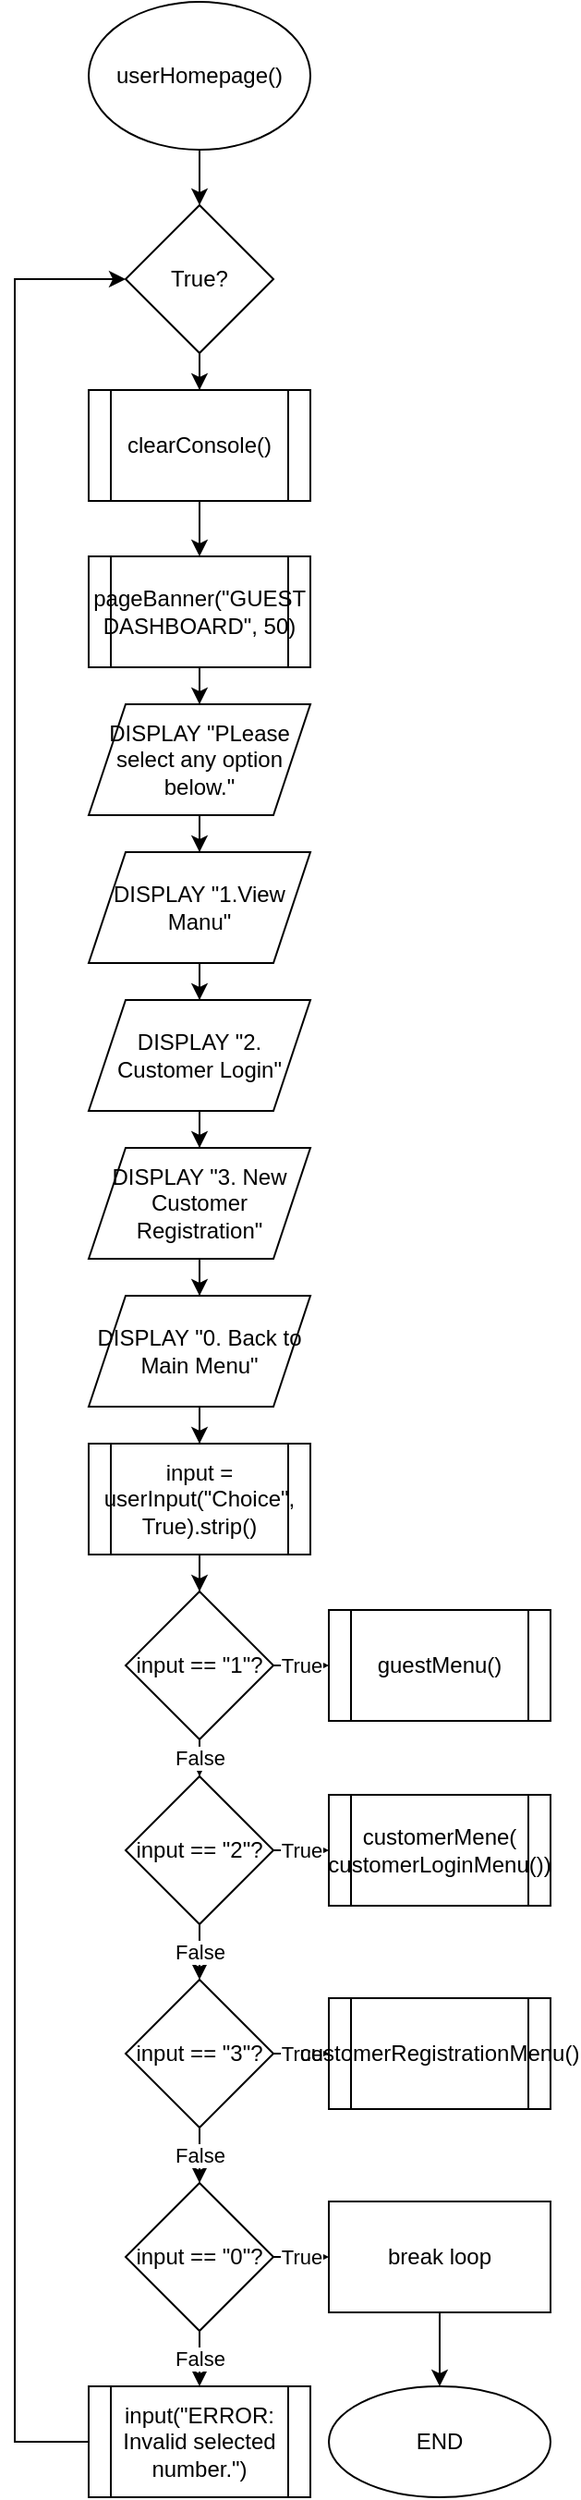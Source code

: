 <mxfile version="14.9.6" type="device" pages="2"><diagram id="gf-ruIw8mc1wIezb4-v9" name="userHomepage()"><mxGraphModel dx="531" dy="360" grid="1" gridSize="10" guides="1" tooltips="1" connect="1" arrows="1" fold="1" page="1" pageScale="1" pageWidth="827" pageHeight="1169" math="0" shadow="0"><root><mxCell id="0"/><mxCell id="1" parent="0"/><mxCell id="kwaRTwL-TUtQJN5kXVOM-30" style="edgeStyle=orthogonalEdgeStyle;rounded=0;orthogonalLoop=1;jettySize=auto;html=1;entryX=0.5;entryY=0;entryDx=0;entryDy=0;" edge="1" parent="1" source="kwaRTwL-TUtQJN5kXVOM-1" target="kwaRTwL-TUtQJN5kXVOM-2"><mxGeometry relative="1" as="geometry"/></mxCell><mxCell id="kwaRTwL-TUtQJN5kXVOM-1" value="userHomepage()" style="ellipse;whiteSpace=wrap;html=1;" vertex="1" parent="1"><mxGeometry x="100" y="80" width="120" height="80" as="geometry"/></mxCell><mxCell id="kwaRTwL-TUtQJN5kXVOM-31" style="edgeStyle=orthogonalEdgeStyle;rounded=0;orthogonalLoop=1;jettySize=auto;html=1;entryX=0.5;entryY=0;entryDx=0;entryDy=0;" edge="1" parent="1" source="kwaRTwL-TUtQJN5kXVOM-2" target="kwaRTwL-TUtQJN5kXVOM-6"><mxGeometry relative="1" as="geometry"/></mxCell><mxCell id="kwaRTwL-TUtQJN5kXVOM-2" value="True?" style="rhombus;whiteSpace=wrap;html=1;" vertex="1" parent="1"><mxGeometry x="120" y="190" width="80" height="80" as="geometry"/></mxCell><mxCell id="kwaRTwL-TUtQJN5kXVOM-32" style="edgeStyle=orthogonalEdgeStyle;rounded=0;orthogonalLoop=1;jettySize=auto;html=1;entryX=0.5;entryY=0;entryDx=0;entryDy=0;" edge="1" parent="1" source="kwaRTwL-TUtQJN5kXVOM-6" target="kwaRTwL-TUtQJN5kXVOM-7"><mxGeometry relative="1" as="geometry"/></mxCell><mxCell id="kwaRTwL-TUtQJN5kXVOM-6" value="clearConsole()" style="shape=process;whiteSpace=wrap;html=1;backgroundOutline=1;" vertex="1" parent="1"><mxGeometry x="100" y="290" width="120" height="60" as="geometry"/></mxCell><mxCell id="kwaRTwL-TUtQJN5kXVOM-33" style="edgeStyle=orthogonalEdgeStyle;rounded=0;orthogonalLoop=1;jettySize=auto;html=1;" edge="1" parent="1" source="kwaRTwL-TUtQJN5kXVOM-7" target="kwaRTwL-TUtQJN5kXVOM-8"><mxGeometry relative="1" as="geometry"/></mxCell><mxCell id="kwaRTwL-TUtQJN5kXVOM-7" value="pageBanner(&quot;GUEST DASHBOARD&quot;, 50)" style="shape=process;whiteSpace=wrap;html=1;backgroundOutline=1;" vertex="1" parent="1"><mxGeometry x="100" y="380" width="120" height="60" as="geometry"/></mxCell><mxCell id="kwaRTwL-TUtQJN5kXVOM-34" style="edgeStyle=orthogonalEdgeStyle;rounded=0;orthogonalLoop=1;jettySize=auto;html=1;entryX=0.5;entryY=0;entryDx=0;entryDy=0;" edge="1" parent="1" source="kwaRTwL-TUtQJN5kXVOM-8" target="kwaRTwL-TUtQJN5kXVOM-9"><mxGeometry relative="1" as="geometry"/></mxCell><mxCell id="kwaRTwL-TUtQJN5kXVOM-8" value="DISPLAY &quot;PLease select any option below.&quot;" style="shape=parallelogram;perimeter=parallelogramPerimeter;whiteSpace=wrap;html=1;fixedSize=1;" vertex="1" parent="1"><mxGeometry x="100" y="460" width="120" height="60" as="geometry"/></mxCell><mxCell id="kwaRTwL-TUtQJN5kXVOM-35" style="edgeStyle=orthogonalEdgeStyle;rounded=0;orthogonalLoop=1;jettySize=auto;html=1;entryX=0.5;entryY=0;entryDx=0;entryDy=0;" edge="1" parent="1" source="kwaRTwL-TUtQJN5kXVOM-9" target="kwaRTwL-TUtQJN5kXVOM-10"><mxGeometry relative="1" as="geometry"/></mxCell><mxCell id="kwaRTwL-TUtQJN5kXVOM-9" value="DISPLAY &quot;1.View Manu&quot;" style="shape=parallelogram;perimeter=parallelogramPerimeter;whiteSpace=wrap;html=1;fixedSize=1;" vertex="1" parent="1"><mxGeometry x="100" y="540" width="120" height="60" as="geometry"/></mxCell><mxCell id="kwaRTwL-TUtQJN5kXVOM-36" style="edgeStyle=orthogonalEdgeStyle;rounded=0;orthogonalLoop=1;jettySize=auto;html=1;" edge="1" parent="1" source="kwaRTwL-TUtQJN5kXVOM-10" target="kwaRTwL-TUtQJN5kXVOM-11"><mxGeometry relative="1" as="geometry"/></mxCell><mxCell id="kwaRTwL-TUtQJN5kXVOM-10" value="DISPLAY &quot;2. Customer Login&quot;" style="shape=parallelogram;perimeter=parallelogramPerimeter;whiteSpace=wrap;html=1;fixedSize=1;" vertex="1" parent="1"><mxGeometry x="100" y="620" width="120" height="60" as="geometry"/></mxCell><mxCell id="kwaRTwL-TUtQJN5kXVOM-37" style="edgeStyle=orthogonalEdgeStyle;rounded=0;orthogonalLoop=1;jettySize=auto;html=1;entryX=0.5;entryY=0;entryDx=0;entryDy=0;" edge="1" parent="1" source="kwaRTwL-TUtQJN5kXVOM-11" target="kwaRTwL-TUtQJN5kXVOM-12"><mxGeometry relative="1" as="geometry"/></mxCell><mxCell id="kwaRTwL-TUtQJN5kXVOM-11" value="DISPLAY &quot;3. New Customer Registration&quot;" style="shape=parallelogram;perimeter=parallelogramPerimeter;whiteSpace=wrap;html=1;fixedSize=1;" vertex="1" parent="1"><mxGeometry x="100" y="700" width="120" height="60" as="geometry"/></mxCell><mxCell id="kwaRTwL-TUtQJN5kXVOM-38" style="edgeStyle=orthogonalEdgeStyle;rounded=0;orthogonalLoop=1;jettySize=auto;html=1;entryX=0.5;entryY=0;entryDx=0;entryDy=0;" edge="1" parent="1" source="kwaRTwL-TUtQJN5kXVOM-12" target="kwaRTwL-TUtQJN5kXVOM-13"><mxGeometry relative="1" as="geometry"/></mxCell><mxCell id="kwaRTwL-TUtQJN5kXVOM-12" value="DISPLAY &quot;0. Back to Main Menu&quot;" style="shape=parallelogram;perimeter=parallelogramPerimeter;whiteSpace=wrap;html=1;fixedSize=1;" vertex="1" parent="1"><mxGeometry x="100" y="780" width="120" height="60" as="geometry"/></mxCell><mxCell id="kwaRTwL-TUtQJN5kXVOM-39" style="edgeStyle=orthogonalEdgeStyle;rounded=0;orthogonalLoop=1;jettySize=auto;html=1;entryX=0.5;entryY=0;entryDx=0;entryDy=0;" edge="1" parent="1" source="kwaRTwL-TUtQJN5kXVOM-13" target="kwaRTwL-TUtQJN5kXVOM-14"><mxGeometry relative="1" as="geometry"/></mxCell><mxCell id="kwaRTwL-TUtQJN5kXVOM-13" value="input = userInput(&quot;Choice&quot;, True).strip()" style="shape=process;whiteSpace=wrap;html=1;backgroundOutline=1;" vertex="1" parent="1"><mxGeometry x="100" y="860" width="120" height="60" as="geometry"/></mxCell><mxCell id="kwaRTwL-TUtQJN5kXVOM-24" value="True" style="edgeStyle=orthogonalEdgeStyle;rounded=0;orthogonalLoop=1;jettySize=auto;html=1;" edge="1" parent="1" source="kwaRTwL-TUtQJN5kXVOM-14" target="kwaRTwL-TUtQJN5kXVOM-18"><mxGeometry relative="1" as="geometry"/></mxCell><mxCell id="kwaRTwL-TUtQJN5kXVOM-40" value="False" style="edgeStyle=orthogonalEdgeStyle;rounded=0;orthogonalLoop=1;jettySize=auto;html=1;entryX=0.5;entryY=0;entryDx=0;entryDy=0;" edge="1" parent="1" source="kwaRTwL-TUtQJN5kXVOM-14" target="kwaRTwL-TUtQJN5kXVOM-15"><mxGeometry relative="1" as="geometry"/></mxCell><mxCell id="kwaRTwL-TUtQJN5kXVOM-14" value="input == &quot;1&quot;?" style="rhombus;whiteSpace=wrap;html=1;" vertex="1" parent="1"><mxGeometry x="120" y="940" width="80" height="80" as="geometry"/></mxCell><mxCell id="kwaRTwL-TUtQJN5kXVOM-25" value="True" style="edgeStyle=orthogonalEdgeStyle;rounded=0;orthogonalLoop=1;jettySize=auto;html=1;entryX=0;entryY=0.5;entryDx=0;entryDy=0;" edge="1" parent="1" source="kwaRTwL-TUtQJN5kXVOM-15" target="kwaRTwL-TUtQJN5kXVOM-19"><mxGeometry relative="1" as="geometry"/></mxCell><mxCell id="kwaRTwL-TUtQJN5kXVOM-41" value="False" style="edgeStyle=orthogonalEdgeStyle;rounded=0;orthogonalLoop=1;jettySize=auto;html=1;entryX=0.5;entryY=0;entryDx=0;entryDy=0;" edge="1" parent="1" source="kwaRTwL-TUtQJN5kXVOM-15" target="kwaRTwL-TUtQJN5kXVOM-16"><mxGeometry relative="1" as="geometry"/></mxCell><mxCell id="kwaRTwL-TUtQJN5kXVOM-15" value="input == &quot;2&quot;?" style="rhombus;whiteSpace=wrap;html=1;" vertex="1" parent="1"><mxGeometry x="120" y="1040" width="80" height="80" as="geometry"/></mxCell><mxCell id="kwaRTwL-TUtQJN5kXVOM-26" value="True" style="edgeStyle=orthogonalEdgeStyle;rounded=0;orthogonalLoop=1;jettySize=auto;html=1;" edge="1" parent="1" source="kwaRTwL-TUtQJN5kXVOM-16" target="kwaRTwL-TUtQJN5kXVOM-20"><mxGeometry relative="1" as="geometry"/></mxCell><mxCell id="kwaRTwL-TUtQJN5kXVOM-42" value="False" style="edgeStyle=orthogonalEdgeStyle;rounded=0;orthogonalLoop=1;jettySize=auto;html=1;entryX=0.5;entryY=0;entryDx=0;entryDy=0;" edge="1" parent="1" source="kwaRTwL-TUtQJN5kXVOM-16" target="kwaRTwL-TUtQJN5kXVOM-17"><mxGeometry relative="1" as="geometry"/></mxCell><mxCell id="kwaRTwL-TUtQJN5kXVOM-16" value="input == &quot;3&quot;?" style="rhombus;whiteSpace=wrap;html=1;" vertex="1" parent="1"><mxGeometry x="120" y="1150" width="80" height="80" as="geometry"/></mxCell><mxCell id="kwaRTwL-TUtQJN5kXVOM-27" value="True" style="edgeStyle=orthogonalEdgeStyle;rounded=0;orthogonalLoop=1;jettySize=auto;html=1;" edge="1" parent="1" source="kwaRTwL-TUtQJN5kXVOM-17" target="kwaRTwL-TUtQJN5kXVOM-22"><mxGeometry relative="1" as="geometry"/></mxCell><mxCell id="kwaRTwL-TUtQJN5kXVOM-28" value="False" style="edgeStyle=orthogonalEdgeStyle;rounded=0;orthogonalLoop=1;jettySize=auto;html=1;entryX=0.5;entryY=0;entryDx=0;entryDy=0;" edge="1" parent="1" source="kwaRTwL-TUtQJN5kXVOM-17" target="kwaRTwL-TUtQJN5kXVOM-23"><mxGeometry relative="1" as="geometry"/></mxCell><mxCell id="kwaRTwL-TUtQJN5kXVOM-17" value="input == &quot;0&quot;?" style="rhombus;whiteSpace=wrap;html=1;" vertex="1" parent="1"><mxGeometry x="120" y="1260" width="80" height="80" as="geometry"/></mxCell><mxCell id="kwaRTwL-TUtQJN5kXVOM-18" value="guestMenu()" style="shape=process;whiteSpace=wrap;html=1;backgroundOutline=1;" vertex="1" parent="1"><mxGeometry x="230" y="950" width="120" height="60" as="geometry"/></mxCell><mxCell id="kwaRTwL-TUtQJN5kXVOM-19" value="customerMene(&lt;br&gt;customerLoginMenu())" style="shape=process;whiteSpace=wrap;html=1;backgroundOutline=1;" vertex="1" parent="1"><mxGeometry x="230" y="1050" width="120" height="60" as="geometry"/></mxCell><mxCell id="kwaRTwL-TUtQJN5kXVOM-20" value="customerRegistrationMenu()" style="shape=process;whiteSpace=wrap;html=1;backgroundOutline=1;" vertex="1" parent="1"><mxGeometry x="230" y="1160" width="120" height="60" as="geometry"/></mxCell><mxCell id="kwaRTwL-TUtQJN5kXVOM-44" style="edgeStyle=orthogonalEdgeStyle;rounded=0;orthogonalLoop=1;jettySize=auto;html=1;entryX=0.5;entryY=0;entryDx=0;entryDy=0;" edge="1" parent="1" source="kwaRTwL-TUtQJN5kXVOM-22" target="kwaRTwL-TUtQJN5kXVOM-43"><mxGeometry relative="1" as="geometry"/></mxCell><mxCell id="kwaRTwL-TUtQJN5kXVOM-22" value="break loop" style="whiteSpace=wrap;html=1;" vertex="1" parent="1"><mxGeometry x="230" y="1270" width="120" height="60" as="geometry"/></mxCell><mxCell id="kwaRTwL-TUtQJN5kXVOM-29" style="edgeStyle=orthogonalEdgeStyle;rounded=0;orthogonalLoop=1;jettySize=auto;html=1;entryX=0;entryY=0.5;entryDx=0;entryDy=0;" edge="1" parent="1" source="kwaRTwL-TUtQJN5kXVOM-23" target="kwaRTwL-TUtQJN5kXVOM-2"><mxGeometry relative="1" as="geometry"><mxPoint x="40" y="220" as="targetPoint"/><Array as="points"><mxPoint x="60" y="1400"/><mxPoint x="60" y="230"/></Array></mxGeometry></mxCell><mxCell id="kwaRTwL-TUtQJN5kXVOM-23" value="input(&quot;ERROR: Invalid selected number.&quot;)" style="shape=process;whiteSpace=wrap;html=1;backgroundOutline=1;" vertex="1" parent="1"><mxGeometry x="100" y="1370" width="120" height="60" as="geometry"/></mxCell><mxCell id="kwaRTwL-TUtQJN5kXVOM-43" value="END" style="ellipse;whiteSpace=wrap;html=1;" vertex="1" parent="1"><mxGeometry x="230" y="1370" width="120" height="60" as="geometry"/></mxCell></root></mxGraphModel></diagram><diagram id="TM22-noX2Optbb6-YdAF" name="Page-2"><mxGraphModel dx="1468" dy="434" grid="1" gridSize="10" guides="1" tooltips="1" connect="1" arrows="1" fold="1" page="1" pageScale="1" pageWidth="827" pageHeight="1169" math="0" shadow="0"><root><mxCell id="qGfUZauA3zIE5gXtYEZx-0"/><mxCell id="qGfUZauA3zIE5gXtYEZx-1" parent="qGfUZauA3zIE5gXtYEZx-0"/><mxCell id="qGfUZauA3zIE5gXtYEZx-2" value="guestMenu()" style="ellipse;whiteSpace=wrap;html=1;" vertex="1" parent="qGfUZauA3zIE5gXtYEZx-1"><mxGeometry x="60" y="70" width="120" height="60" as="geometry"/></mxCell><mxCell id="qGfUZauA3zIE5gXtYEZx-3" value="True?" style="rhombus;whiteSpace=wrap;html=1;" vertex="1" parent="qGfUZauA3zIE5gXtYEZx-1"><mxGeometry x="80" y="160" width="80" height="80" as="geometry"/></mxCell><mxCell id="qGfUZauA3zIE5gXtYEZx-4" value="clearConsole()" style="shape=process;whiteSpace=wrap;html=1;backgroundOutline=1;" vertex="1" parent="qGfUZauA3zIE5gXtYEZx-1"><mxGeometry x="20" y="270" width="120" height="60" as="geometry"/></mxCell><mxCell id="qGfUZauA3zIE5gXtYEZx-5" value="pageBanner(&quot;ManuCategories&quot;, 50)" style="shape=process;whiteSpace=wrap;html=1;backgroundOutline=1;" vertex="1" parent="qGfUZauA3zIE5gXtYEZx-1"><mxGeometry x="30" y="350" width="120" height="60" as="geometry"/></mxCell><mxCell id="qGfUZauA3zIE5gXtYEZx-6" value="displayFoodCategories()" style="shape=process;whiteSpace=wrap;html=1;backgroundOutline=1;" vertex="1" parent="qGfUZauA3zIE5gXtYEZx-1"><mxGeometry x="40" y="410" width="120" height="60" as="geometry"/></mxCell><mxCell id="qGfUZauA3zIE5gXtYEZx-7" value="DISPLAY &quot;0. Back to Guest Menu&quot;" style="shape=parallelogram;perimeter=parallelogramPerimeter;whiteSpace=wrap;html=1;fixedSize=1;" vertex="1" parent="qGfUZauA3zIE5gXtYEZx-1"><mxGeometry y="490" width="120" height="60" as="geometry"/></mxCell><mxCell id="ez7TM95OqvrW80Lds1Gz-0" value="DISPLAY &quot;Select the food category that you want to be displayed&quot;" style="shape=parallelogram;perimeter=parallelogramPerimeter;whiteSpace=wrap;html=1;fixedSize=1;" vertex="1" parent="qGfUZauA3zIE5gXtYEZx-1"><mxGeometry x="-10" y="560" width="120" height="60" as="geometry"/></mxCell><mxCell id="ez7TM95OqvrW80Lds1Gz-1" value="ERROR?" style="rhombus;whiteSpace=wrap;html=1;" vertex="1" parent="qGfUZauA3zIE5gXtYEZx-1"><mxGeometry y="720" width="80" height="80" as="geometry"/></mxCell><mxCell id="ez7TM95OqvrW80Lds1Gz-2" value="chosenCategory = int(userInput(&quot;Food category&quot;, True).strip())" style="shape=process;whiteSpace=wrap;html=1;backgroundOutline=1;" vertex="1" parent="qGfUZauA3zIE5gXtYEZx-1"><mxGeometry x="-20" y="640" width="120" height="60" as="geometry"/></mxCell><mxCell id="ez7TM95OqvrW80Lds1Gz-3" value="chosenCategory&amp;nbsp; == 0?" style="rhombus;whiteSpace=wrap;html=1;" vertex="1" parent="qGfUZauA3zIE5gXtYEZx-1"><mxGeometry y="830" width="80" height="80" as="geometry"/></mxCell><mxCell id="ez7TM95OqvrW80Lds1Gz-4" value="input(&quot;ERROR: Please enter numbers only.&quot;)" style="shape=process;whiteSpace=wrap;html=1;backgroundOutline=1;" vertex="1" parent="qGfUZauA3zIE5gXtYEZx-1"><mxGeometry x="120" y="730" width="120" height="60" as="geometry"/></mxCell><mxCell id="ez7TM95OqvrW80Lds1Gz-6" value="BREAK LOOP" style="whiteSpace=wrap;html=1;" vertex="1" parent="qGfUZauA3zIE5gXtYEZx-1"><mxGeometry x="110" y="840" width="120" height="60" as="geometry"/></mxCell><mxCell id="ez7TM95OqvrW80Lds1Gz-7" value="chosenCategory &amp;lt;= 4:" style="rhombus;whiteSpace=wrap;html=1;" vertex="1" parent="qGfUZauA3zIE5gXtYEZx-1"><mxGeometry x="-20" y="920" width="80" height="80" as="geometry"/></mxCell></root></mxGraphModel></diagram></mxfile>
